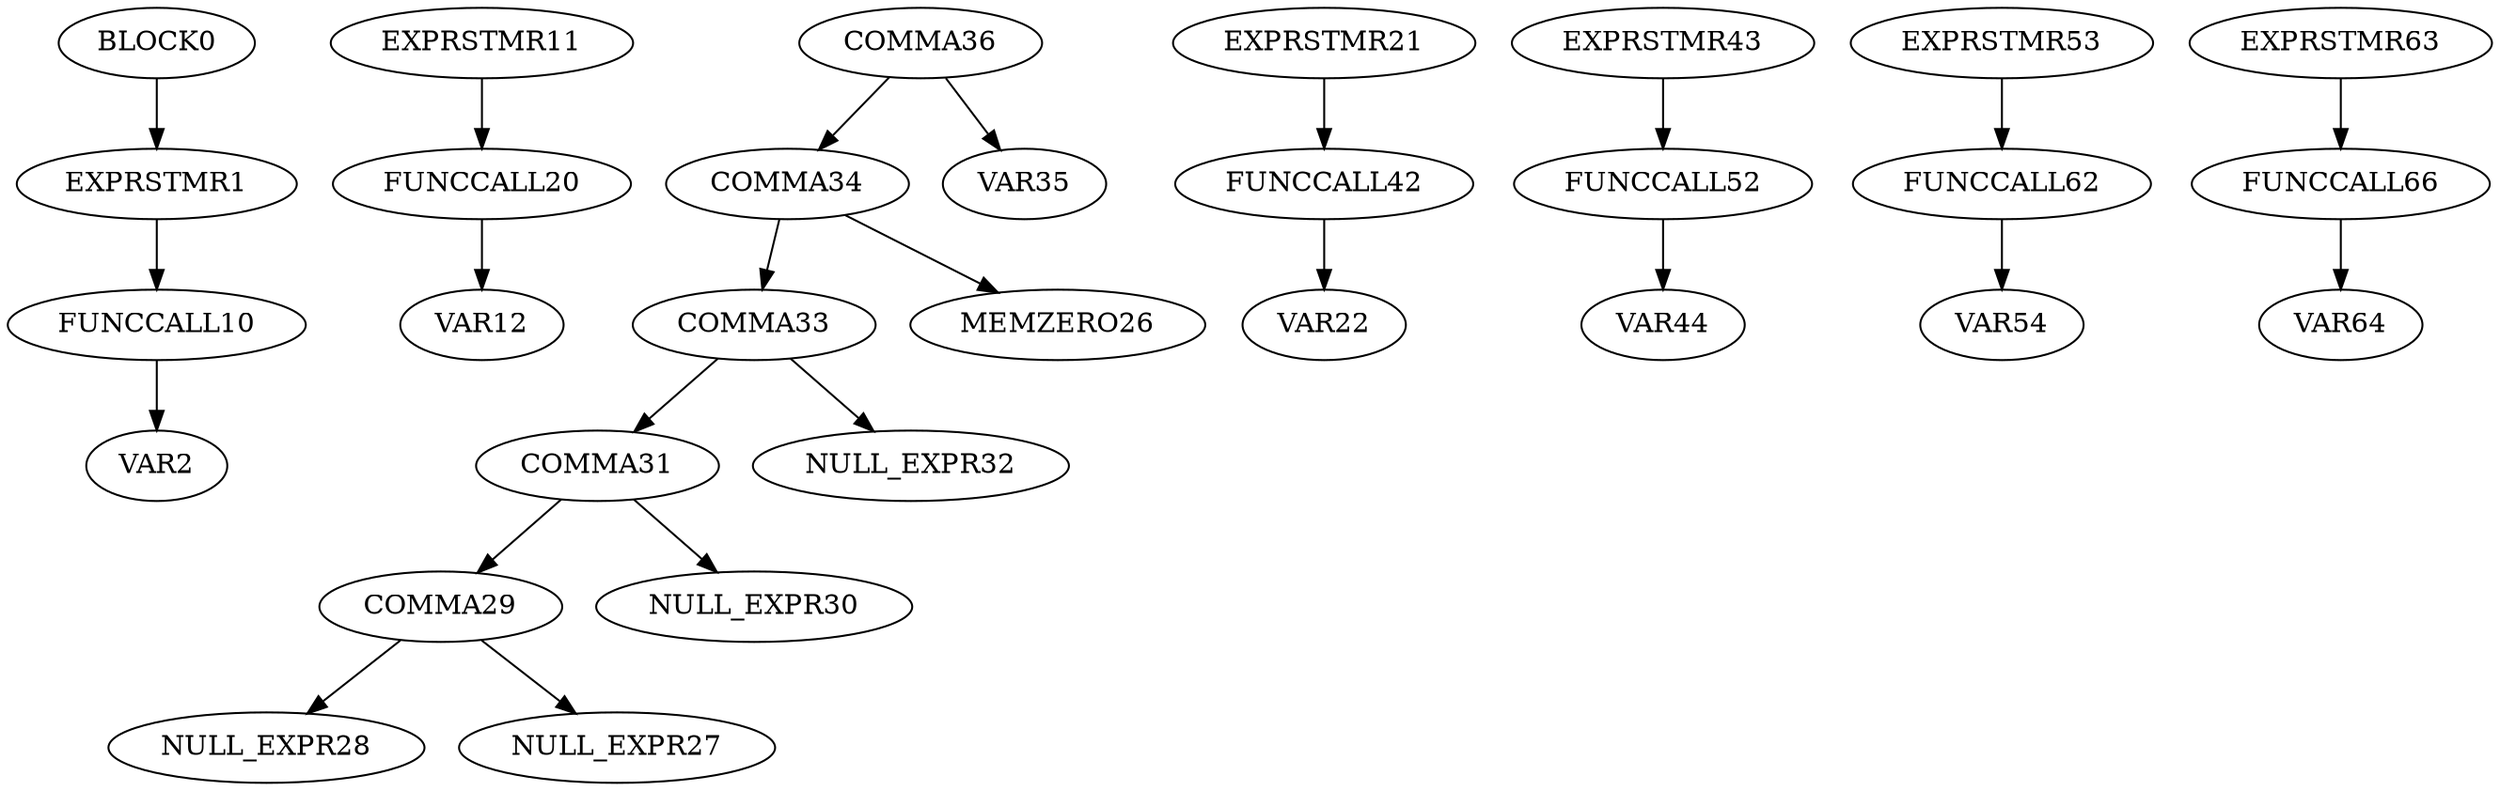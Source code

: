digraph A { 
FUNCCALL10 -> VAR2
EXPRSTMR1 -> FUNCCALL10
FUNCCALL20 -> VAR12
EXPRSTMR11 -> FUNCCALL20
COMMA29 -> NULL_EXPR28
COMMA29 -> NULL_EXPR27
COMMA31 -> NULL_EXPR30
COMMA31 -> COMMA29
COMMA33 -> NULL_EXPR32
COMMA33 -> COMMA31
COMMA34 -> COMMA33
COMMA34 -> MEMZERO26
COMMA36 -> VAR35
COMMA36 -> COMMA34
FUNCCALL42 -> VAR22
EXPRSTMR21 -> FUNCCALL42
FUNCCALL52 -> VAR44
EXPRSTMR43 -> FUNCCALL52
FUNCCALL62 -> VAR54
EXPRSTMR53 -> FUNCCALL62
FUNCCALL66 -> VAR64
EXPRSTMR63 -> FUNCCALL66
BLOCK0 -> EXPRSTMR1
}
